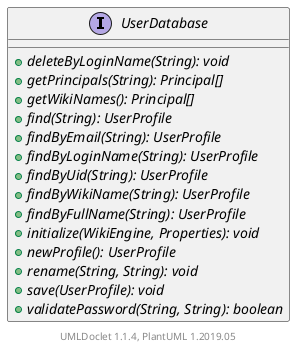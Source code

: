 @startuml

    interface UserDatabase [[UserDatabase.html]] {
        {abstract} +deleteByLoginName(String): void
        {abstract} +getPrincipals(String): Principal[]
        {abstract} +getWikiNames(): Principal[]
        {abstract} +find(String): UserProfile
        {abstract} +findByEmail(String): UserProfile
        {abstract} +findByLoginName(String): UserProfile
        {abstract} +findByUid(String): UserProfile
        {abstract} +findByWikiName(String): UserProfile
        {abstract} +findByFullName(String): UserProfile
        {abstract} +initialize(WikiEngine, Properties): void
        {abstract} +newProfile(): UserProfile
        {abstract} +rename(String, String): void
        {abstract} +save(UserProfile): void
        {abstract} +validatePassword(String, String): boolean
    }


    center footer UMLDoclet 1.1.4, PlantUML 1.2019.05
@enduml
